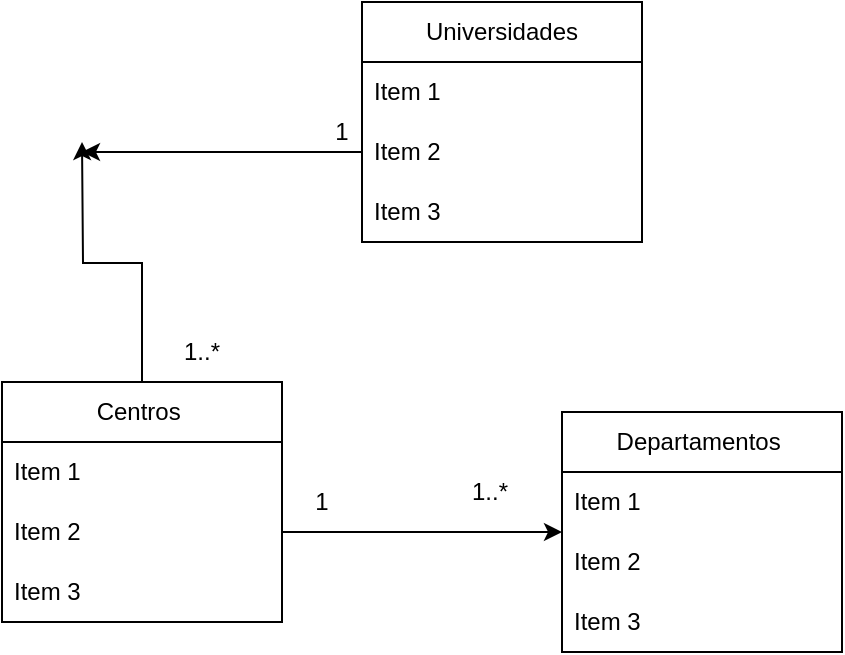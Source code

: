 <mxfile version="24.3.0" type="github">
  <diagram name="Página-1" id="pcrGdQd_G0JxYUnSPmc6">
    <mxGraphModel dx="480" dy="571" grid="1" gridSize="10" guides="1" tooltips="1" connect="1" arrows="1" fold="1" page="1" pageScale="1" pageWidth="827" pageHeight="1169" math="0" shadow="0">
      <root>
        <mxCell id="0" />
        <mxCell id="1" parent="0" />
        <mxCell id="EZxcKN6rw-Am_Cq-Gbqj-1" value="Universidades" style="swimlane;fontStyle=0;childLayout=stackLayout;horizontal=1;startSize=30;horizontalStack=0;resizeParent=1;resizeParentMax=0;resizeLast=0;collapsible=1;marginBottom=0;whiteSpace=wrap;html=1;" vertex="1" parent="1">
          <mxGeometry x="320" y="90" width="140" height="120" as="geometry" />
        </mxCell>
        <mxCell id="EZxcKN6rw-Am_Cq-Gbqj-2" value="Item 1" style="text;strokeColor=none;fillColor=none;align=left;verticalAlign=middle;spacingLeft=4;spacingRight=4;overflow=hidden;points=[[0,0.5],[1,0.5]];portConstraint=eastwest;rotatable=0;whiteSpace=wrap;html=1;" vertex="1" parent="EZxcKN6rw-Am_Cq-Gbqj-1">
          <mxGeometry y="30" width="140" height="30" as="geometry" />
        </mxCell>
        <mxCell id="EZxcKN6rw-Am_Cq-Gbqj-5" style="edgeStyle=orthogonalEdgeStyle;rounded=0;orthogonalLoop=1;jettySize=auto;html=1;exitX=0;exitY=0.5;exitDx=0;exitDy=0;" edge="1" parent="EZxcKN6rw-Am_Cq-Gbqj-1" source="EZxcKN6rw-Am_Cq-Gbqj-3">
          <mxGeometry relative="1" as="geometry">
            <mxPoint x="-140" y="75" as="targetPoint" />
          </mxGeometry>
        </mxCell>
        <mxCell id="EZxcKN6rw-Am_Cq-Gbqj-3" value="Item 2" style="text;strokeColor=none;fillColor=none;align=left;verticalAlign=middle;spacingLeft=4;spacingRight=4;overflow=hidden;points=[[0,0.5],[1,0.5]];portConstraint=eastwest;rotatable=0;whiteSpace=wrap;html=1;" vertex="1" parent="EZxcKN6rw-Am_Cq-Gbqj-1">
          <mxGeometry y="60" width="140" height="30" as="geometry" />
        </mxCell>
        <mxCell id="EZxcKN6rw-Am_Cq-Gbqj-4" value="Item 3" style="text;strokeColor=none;fillColor=none;align=left;verticalAlign=middle;spacingLeft=4;spacingRight=4;overflow=hidden;points=[[0,0.5],[1,0.5]];portConstraint=eastwest;rotatable=0;whiteSpace=wrap;html=1;" vertex="1" parent="EZxcKN6rw-Am_Cq-Gbqj-1">
          <mxGeometry y="90" width="140" height="30" as="geometry" />
        </mxCell>
        <mxCell id="EZxcKN6rw-Am_Cq-Gbqj-8" value="1" style="text;strokeColor=none;align=center;fillColor=none;html=1;verticalAlign=middle;whiteSpace=wrap;rounded=0;" vertex="1" parent="1">
          <mxGeometry x="280" y="140" width="60" height="30" as="geometry" />
        </mxCell>
        <mxCell id="EZxcKN6rw-Am_Cq-Gbqj-13" style="edgeStyle=orthogonalEdgeStyle;rounded=0;orthogonalLoop=1;jettySize=auto;html=1;" edge="1" parent="1" source="EZxcKN6rw-Am_Cq-Gbqj-9">
          <mxGeometry relative="1" as="geometry">
            <mxPoint x="180" y="160" as="targetPoint" />
          </mxGeometry>
        </mxCell>
        <mxCell id="EZxcKN6rw-Am_Cq-Gbqj-9" value="Centros&amp;nbsp;" style="swimlane;fontStyle=0;childLayout=stackLayout;horizontal=1;startSize=30;horizontalStack=0;resizeParent=1;resizeParentMax=0;resizeLast=0;collapsible=1;marginBottom=0;whiteSpace=wrap;html=1;" vertex="1" parent="1">
          <mxGeometry x="140" y="280" width="140" height="120" as="geometry" />
        </mxCell>
        <mxCell id="EZxcKN6rw-Am_Cq-Gbqj-10" value="Item 1" style="text;strokeColor=none;fillColor=none;align=left;verticalAlign=middle;spacingLeft=4;spacingRight=4;overflow=hidden;points=[[0,0.5],[1,0.5]];portConstraint=eastwest;rotatable=0;whiteSpace=wrap;html=1;" vertex="1" parent="EZxcKN6rw-Am_Cq-Gbqj-9">
          <mxGeometry y="30" width="140" height="30" as="geometry" />
        </mxCell>
        <mxCell id="EZxcKN6rw-Am_Cq-Gbqj-11" value="Item 2" style="text;strokeColor=none;fillColor=none;align=left;verticalAlign=middle;spacingLeft=4;spacingRight=4;overflow=hidden;points=[[0,0.5],[1,0.5]];portConstraint=eastwest;rotatable=0;whiteSpace=wrap;html=1;" vertex="1" parent="EZxcKN6rw-Am_Cq-Gbqj-9">
          <mxGeometry y="60" width="140" height="30" as="geometry" />
        </mxCell>
        <mxCell id="EZxcKN6rw-Am_Cq-Gbqj-12" value="Item 3" style="text;strokeColor=none;fillColor=none;align=left;verticalAlign=middle;spacingLeft=4;spacingRight=4;overflow=hidden;points=[[0,0.5],[1,0.5]];portConstraint=eastwest;rotatable=0;whiteSpace=wrap;html=1;" vertex="1" parent="EZxcKN6rw-Am_Cq-Gbqj-9">
          <mxGeometry y="90" width="140" height="30" as="geometry" />
        </mxCell>
        <mxCell id="EZxcKN6rw-Am_Cq-Gbqj-14" value="1..*" style="text;strokeColor=none;align=center;fillColor=none;html=1;verticalAlign=middle;whiteSpace=wrap;rounded=0;" vertex="1" parent="1">
          <mxGeometry x="210" y="250" width="60" height="30" as="geometry" />
        </mxCell>
        <mxCell id="EZxcKN6rw-Am_Cq-Gbqj-15" value="Departamentos&amp;nbsp;" style="swimlane;fontStyle=0;childLayout=stackLayout;horizontal=1;startSize=30;horizontalStack=0;resizeParent=1;resizeParentMax=0;resizeLast=0;collapsible=1;marginBottom=0;whiteSpace=wrap;html=1;" vertex="1" parent="1">
          <mxGeometry x="420" y="295" width="140" height="120" as="geometry" />
        </mxCell>
        <mxCell id="EZxcKN6rw-Am_Cq-Gbqj-16" value="Item 1" style="text;strokeColor=none;fillColor=none;align=left;verticalAlign=middle;spacingLeft=4;spacingRight=4;overflow=hidden;points=[[0,0.5],[1,0.5]];portConstraint=eastwest;rotatable=0;whiteSpace=wrap;html=1;" vertex="1" parent="EZxcKN6rw-Am_Cq-Gbqj-15">
          <mxGeometry y="30" width="140" height="30" as="geometry" />
        </mxCell>
        <mxCell id="EZxcKN6rw-Am_Cq-Gbqj-17" value="Item 2" style="text;strokeColor=none;fillColor=none;align=left;verticalAlign=middle;spacingLeft=4;spacingRight=4;overflow=hidden;points=[[0,0.5],[1,0.5]];portConstraint=eastwest;rotatable=0;whiteSpace=wrap;html=1;" vertex="1" parent="EZxcKN6rw-Am_Cq-Gbqj-15">
          <mxGeometry y="60" width="140" height="30" as="geometry" />
        </mxCell>
        <mxCell id="EZxcKN6rw-Am_Cq-Gbqj-18" value="Item 3" style="text;strokeColor=none;fillColor=none;align=left;verticalAlign=middle;spacingLeft=4;spacingRight=4;overflow=hidden;points=[[0,0.5],[1,0.5]];portConstraint=eastwest;rotatable=0;whiteSpace=wrap;html=1;" vertex="1" parent="EZxcKN6rw-Am_Cq-Gbqj-15">
          <mxGeometry y="90" width="140" height="30" as="geometry" />
        </mxCell>
        <mxCell id="EZxcKN6rw-Am_Cq-Gbqj-19" style="edgeStyle=orthogonalEdgeStyle;rounded=0;orthogonalLoop=1;jettySize=auto;html=1;entryX=0;entryY=0.5;entryDx=0;entryDy=0;" edge="1" parent="1" source="EZxcKN6rw-Am_Cq-Gbqj-11" target="EZxcKN6rw-Am_Cq-Gbqj-15">
          <mxGeometry relative="1" as="geometry" />
        </mxCell>
        <mxCell id="EZxcKN6rw-Am_Cq-Gbqj-20" value="1" style="text;strokeColor=none;align=center;fillColor=none;html=1;verticalAlign=middle;whiteSpace=wrap;rounded=0;" vertex="1" parent="1">
          <mxGeometry x="270" y="325" width="60" height="30" as="geometry" />
        </mxCell>
        <mxCell id="EZxcKN6rw-Am_Cq-Gbqj-21" value="1..*" style="text;strokeColor=none;align=center;fillColor=none;html=1;verticalAlign=middle;whiteSpace=wrap;rounded=0;" vertex="1" parent="1">
          <mxGeometry x="354" y="320" width="60" height="30" as="geometry" />
        </mxCell>
      </root>
    </mxGraphModel>
  </diagram>
</mxfile>
